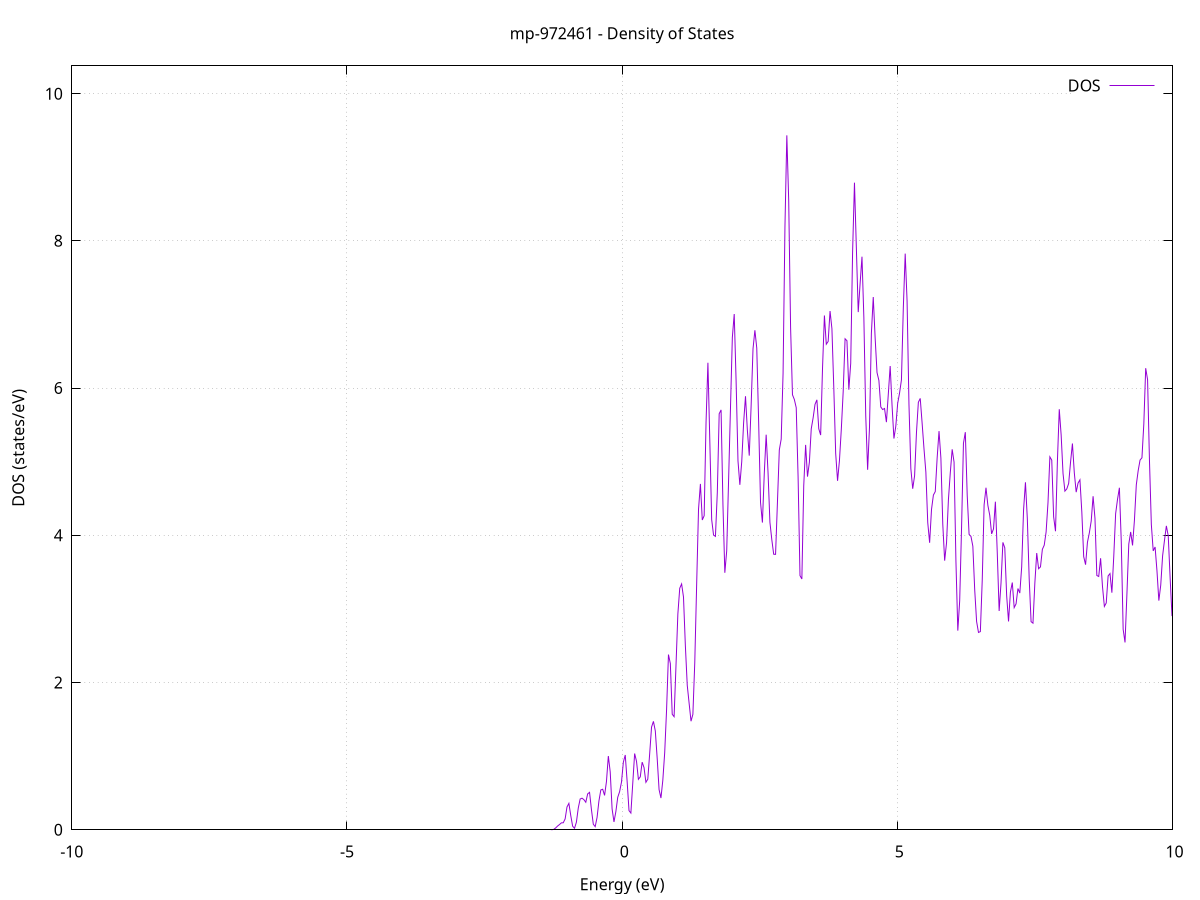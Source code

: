 set title 'mp-972461 - Density of States'
set xlabel 'Energy (eV)'
set ylabel 'DOS (states/eV)'
set grid
set xrange [-10:10]
set yrange [0:10.377]
set xzeroaxis lt -1
set terminal png size 800,600
set output 'mp-972461_dos_gnuplot.png'
plot '-' using 1:2 with lines title 'DOS'
-48.797400 0.000000
-48.763300 0.000000
-48.729100 0.000000
-48.695000 0.000000
-48.660900 0.000000
-48.626700 0.000000
-48.592600 0.000000
-48.558400 0.000000
-48.524300 0.000000
-48.490200 0.000000
-48.456000 0.000000
-48.421900 0.000000
-48.387700 0.000000
-48.353600 0.000000
-48.319500 0.000000
-48.285300 0.000000
-48.251200 0.000000
-48.217000 0.000000
-48.182900 0.000000
-48.148800 0.000000
-48.114600 0.000000
-48.080500 0.000000
-48.046400 0.000000
-48.012200 0.000000
-47.978100 0.000000
-47.943900 0.000000
-47.909800 0.000000
-47.875700 0.000000
-47.841500 0.000000
-47.807400 0.000000
-47.773200 0.000000
-47.739100 0.000000
-47.705000 0.000000
-47.670800 0.000000
-47.636700 0.000000
-47.602500 0.000000
-47.568400 0.000000
-47.534300 0.000000
-47.500100 0.000000
-47.466000 0.000000
-47.431800 0.000000
-47.397700 0.000000
-47.363600 0.000000
-47.329400 0.000000
-47.295300 0.000000
-47.261100 0.000000
-47.227000 0.000000
-47.192900 0.000000
-47.158700 0.000000
-47.124600 0.000000
-47.090400 0.000000
-47.056300 0.000000
-47.022200 0.000000
-46.988000 0.000000
-46.953900 0.000000
-46.919700 0.000000
-46.885600 0.000000
-46.851500 0.000000
-46.817300 0.000000
-46.783200 0.000000
-46.749000 0.000000
-46.714900 0.000000
-46.680800 0.000000
-46.646600 0.000000
-46.612500 0.000000
-46.578300 0.000000
-46.544200 0.000000
-46.510100 0.000000
-46.475900 0.000000
-46.441800 0.000000
-46.407600 0.000000
-46.373500 0.000000
-46.339400 0.000000
-46.305200 0.000000
-46.271100 0.000000
-46.237000 0.000000
-46.202800 0.000000
-46.168700 0.000000
-46.134500 0.000000
-46.100400 0.000000
-46.066300 0.000000
-46.032100 0.000000
-45.998000 0.000000
-45.963800 0.000000
-45.929700 0.000000
-45.895600 0.000000
-45.861400 0.000100
-45.827300 0.004500
-45.793100 0.138900
-45.759000 1.749200
-45.724900 9.168400
-45.690700 20.175600
-45.656600 18.728500
-45.622400 7.330300
-45.588300 1.203000
-45.554200 0.082100
-45.520000 0.002300
-45.485900 0.000000
-45.451700 0.000000
-45.417600 0.000000
-45.383500 0.000000
-45.349300 0.000000
-45.315200 0.000000
-45.281000 0.000000
-45.246900 0.000000
-45.212800 0.000000
-45.178600 0.000000
-45.144500 0.000000
-45.110300 0.000000
-45.076200 0.000000
-45.042100 0.000000
-45.007900 0.000000
-44.973800 0.000000
-44.939600 0.000000
-44.905500 0.000000
-44.871400 0.000000
-44.837200 0.000000
-44.803100 0.000000
-44.768900 0.000000
-44.734800 0.000000
-44.700700 0.000000
-44.666500 0.000000
-44.632400 0.000000
-44.598200 0.000000
-44.564100 0.000000
-44.530000 0.000000
-44.495800 0.000000
-44.461700 0.000000
-44.427600 0.000000
-44.393400 0.000000
-44.359300 0.000000
-44.325100 0.000000
-44.291000 0.000000
-44.256900 0.000000
-44.222700 0.000000
-44.188600 0.000000
-44.154400 0.000000
-44.120300 0.000000
-44.086200 0.000000
-44.052000 0.000000
-44.017900 0.000000
-43.983700 0.000000
-43.949600 0.000000
-43.915500 0.000000
-43.881300 0.000000
-43.847200 0.000000
-43.813000 0.000000
-43.778900 0.000000
-43.744800 0.000000
-43.710600 0.000000
-43.676500 0.000000
-43.642300 0.000000
-43.608200 0.000000
-43.574100 0.000000
-43.539900 0.000000
-43.505800 0.000000
-43.471600 0.000000
-43.437500 0.000000
-43.403400 0.000000
-43.369200 0.000000
-43.335100 0.000000
-43.300900 0.000000
-43.266800 0.000000
-43.232700 0.000000
-43.198500 0.000000
-43.164400 0.000000
-43.130200 0.000000
-43.096100 0.000000
-43.062000 0.000000
-43.027800 0.000000
-42.993700 0.000000
-42.959500 0.000000
-42.925400 0.000000
-42.891300 0.000000
-42.857100 0.000000
-42.823000 0.000000
-42.788900 0.000000
-42.754700 0.000000
-42.720600 0.000000
-42.686400 0.000000
-42.652300 0.000000
-42.618200 0.000000
-42.584000 0.000000
-42.549900 0.000000
-42.515700 0.000000
-42.481600 0.000000
-42.447500 0.000000
-42.413300 0.000000
-42.379200 0.000000
-42.345000 0.000000
-42.310900 0.000000
-42.276800 0.000000
-42.242600 0.000000
-42.208500 0.000000
-42.174300 0.000000
-42.140200 0.000000
-42.106100 0.000000
-42.071900 0.000000
-42.037800 0.000000
-42.003600 0.000000
-41.969500 0.000000
-41.935400 0.000000
-41.901200 0.000000
-41.867100 0.000000
-41.832900 0.000000
-41.798800 0.000000
-41.764700 0.000000
-41.730500 0.000000
-41.696400 0.000000
-41.662200 0.000000
-41.628100 0.000000
-41.594000 0.000000
-41.559800 0.000000
-41.525700 0.000000
-41.491500 0.000000
-41.457400 0.000000
-41.423300 0.000000
-41.389100 0.000000
-41.355000 0.000000
-41.320800 0.000000
-41.286700 0.000000
-41.252600 0.000000
-41.218400 0.000000
-41.184300 0.000000
-41.150100 0.000000
-41.116000 0.000000
-41.081900 0.000000
-41.047700 0.000000
-41.013600 0.000000
-40.979500 0.000000
-40.945300 0.000000
-40.911200 0.000000
-40.877000 0.000000
-40.842900 0.000000
-40.808800 0.000000
-40.774600 0.000000
-40.740500 0.000000
-40.706300 0.000000
-40.672200 0.000000
-40.638100 0.000000
-40.603900 0.000000
-40.569800 0.000000
-40.535600 0.000000
-40.501500 0.000000
-40.467400 0.000000
-40.433200 0.000000
-40.399100 0.000000
-40.364900 0.000000
-40.330800 0.000000
-40.296700 0.000000
-40.262500 0.000000
-40.228400 0.000000
-40.194200 0.000000
-40.160100 0.000000
-40.126000 0.000000
-40.091800 0.000000
-40.057700 0.000000
-40.023500 0.000000
-39.989400 0.000000
-39.955300 0.000000
-39.921100 0.000000
-39.887000 0.000000
-39.852800 0.000000
-39.818700 0.000000
-39.784600 0.000000
-39.750400 0.000000
-39.716300 0.000000
-39.682100 0.000000
-39.648000 0.000000
-39.613900 0.000000
-39.579700 0.000000
-39.545600 0.000000
-39.511400 0.000000
-39.477300 0.000000
-39.443200 0.000000
-39.409000 0.000000
-39.374900 0.000000
-39.340700 0.000000
-39.306600 0.000000
-39.272500 0.000000
-39.238300 0.000000
-39.204200 0.000000
-39.170100 0.000000
-39.135900 0.000000
-39.101800 0.000000
-39.067600 0.000000
-39.033500 0.000000
-38.999400 0.000000
-38.965200 0.000000
-38.931100 0.000000
-38.896900 0.000000
-38.862800 0.000000
-38.828700 0.000000
-38.794500 0.000000
-38.760400 0.000000
-38.726200 0.000000
-38.692100 0.000000
-38.658000 0.000000
-38.623800 0.000000
-38.589700 0.000000
-38.555500 0.000000
-38.521400 0.000000
-38.487300 0.000000
-38.453100 0.000000
-38.419000 0.000000
-38.384800 0.000000
-38.350700 0.000000
-38.316600 0.000000
-38.282400 0.000000
-38.248300 0.000000
-38.214100 0.000000
-38.180000 0.000000
-38.145900 0.000000
-38.111700 0.000000
-38.077600 0.000000
-38.043400 0.000000
-38.009300 0.000000
-37.975200 0.000000
-37.941000 0.000000
-37.906900 0.000000
-37.872700 0.000000
-37.838600 0.000000
-37.804500 0.000000
-37.770300 0.000000
-37.736200 0.000000
-37.702000 0.000000
-37.667900 0.000000
-37.633800 0.000000
-37.599600 0.000000
-37.565500 0.000000
-37.531300 0.000000
-37.497200 0.000000
-37.463100 0.000000
-37.428900 0.000000
-37.394800 0.000000
-37.360700 0.000000
-37.326500 0.000000
-37.292400 0.000000
-37.258200 0.000000
-37.224100 0.000000
-37.190000 0.000000
-37.155800 0.000000
-37.121700 0.000000
-37.087500 0.000000
-37.053400 0.000000
-37.019300 0.000000
-36.985100 0.000000
-36.951000 0.000000
-36.916800 0.000400
-36.882700 0.012800
-36.848600 0.205400
-36.814400 1.621200
-36.780300 6.861400
-36.746100 17.570600
-36.712000 31.833500
-36.677900 44.567400
-36.643700 42.742800
-36.609600 23.196500
-36.575400 6.293500
-36.541300 0.797000
-36.507200 0.045100
-36.473000 0.001100
-36.438900 0.000000
-36.404700 0.000000
-36.370600 0.000000
-36.336500 0.000000
-36.302300 0.000000
-36.268200 0.000000
-36.234000 0.000000
-36.199900 0.000000
-36.165800 0.000000
-36.131600 0.000000
-36.097500 0.000000
-36.063300 0.000000
-36.029200 0.000000
-35.995100 0.000000
-35.960900 0.000000
-35.926800 0.000000
-35.892600 0.000000
-35.858500 0.000000
-35.824400 0.000000
-35.790200 0.000000
-35.756100 0.000000
-35.721900 0.000000
-35.687800 0.000000
-35.653700 0.000000
-35.619500 0.000000
-35.585400 0.000000
-35.551300 0.000000
-35.517100 0.000000
-35.483000 0.000000
-35.448800 0.000000
-35.414700 0.000000
-35.380600 0.000000
-35.346400 0.000000
-35.312300 0.000000
-35.278100 0.000000
-35.244000 0.000000
-35.209900 0.000000
-35.175700 0.000000
-35.141600 0.000000
-35.107400 0.000000
-35.073300 0.000000
-35.039200 0.000000
-35.005000 0.000000
-34.970900 0.000000
-34.936700 0.000000
-34.902600 0.000000
-34.868500 0.000000
-34.834300 0.000000
-34.800200 0.000000
-34.766000 0.000000
-34.731900 0.000000
-34.697800 0.000000
-34.663600 0.000000
-34.629500 0.000000
-34.595300 0.000000
-34.561200 0.000000
-34.527100 0.000000
-34.492900 0.000000
-34.458800 0.000000
-34.424600 0.000000
-34.390500 0.000000
-34.356400 0.000000
-34.322200 0.000000
-34.288100 0.000000
-34.253900 0.000000
-34.219800 0.000000
-34.185700 0.000000
-34.151500 0.000000
-34.117400 0.000000
-34.083200 0.000000
-34.049100 0.000000
-34.015000 0.000000
-33.980800 0.000000
-33.946700 0.000000
-33.912600 0.000000
-33.878400 0.000000
-33.844300 0.000000
-33.810100 0.000000
-33.776000 0.000000
-33.741900 0.000000
-33.707700 0.000000
-33.673600 0.000000
-33.639400 0.000000
-33.605300 0.000000
-33.571200 0.000000
-33.537000 0.000000
-33.502900 0.000000
-33.468700 0.000000
-33.434600 0.000000
-33.400500 0.000000
-33.366300 0.000000
-33.332200 0.000000
-33.298000 0.000000
-33.263900 0.000000
-33.229800 0.000000
-33.195600 0.000000
-33.161500 0.000000
-33.127300 0.000000
-33.093200 0.000000
-33.059100 0.000000
-33.024900 0.000000
-32.990800 0.000000
-32.956600 0.000000
-32.922500 0.000000
-32.888400 0.000000
-32.854200 0.000000
-32.820100 0.000000
-32.785900 0.000000
-32.751800 0.000000
-32.717700 0.000000
-32.683500 0.000000
-32.649400 0.000000
-32.615200 0.000000
-32.581100 0.000000
-32.547000 0.000000
-32.512800 0.000000
-32.478700 0.000000
-32.444500 0.000000
-32.410400 0.000000
-32.376300 0.000000
-32.342100 0.000000
-32.308000 0.000000
-32.273800 0.000000
-32.239700 0.000000
-32.205600 0.000000
-32.171400 0.000000
-32.137300 0.000000
-32.103200 0.000000
-32.069000 0.000000
-32.034900 0.000000
-32.000700 0.000000
-31.966600 0.000000
-31.932500 0.000000
-31.898300 0.000000
-31.864200 0.000000
-31.830000 0.000000
-31.795900 0.000000
-31.761800 0.000000
-31.727600 0.000000
-31.693500 0.000000
-31.659300 0.000000
-31.625200 0.000000
-31.591100 0.000000
-31.556900 0.000000
-31.522800 0.000000
-31.488600 0.000000
-31.454500 0.000000
-31.420400 0.000000
-31.386200 0.000000
-31.352100 0.000000
-31.317900 0.000000
-31.283800 0.000000
-31.249700 0.000000
-31.215500 0.000000
-31.181400 0.000000
-31.147200 0.000000
-31.113100 0.000000
-31.079000 0.000000
-31.044800 0.000000
-31.010700 0.000000
-30.976500 0.000000
-30.942400 0.000000
-30.908300 0.000000
-30.874100 0.000000
-30.840000 0.000000
-30.805800 0.000000
-30.771700 0.000000
-30.737600 0.000000
-30.703400 0.000000
-30.669300 0.000000
-30.635100 0.000000
-30.601000 0.000000
-30.566900 0.000000
-30.532700 0.000000
-30.498600 0.000000
-30.464400 0.000000
-30.430300 0.000000
-30.396200 0.000000
-30.362000 0.000000
-30.327900 0.000000
-30.293800 0.000000
-30.259600 0.000000
-30.225500 0.000000
-30.191300 0.000000
-30.157200 0.000000
-30.123100 0.000000
-30.088900 0.000000
-30.054800 0.000000
-30.020600 0.000000
-29.986500 0.000000
-29.952400 0.000000
-29.918200 0.000000
-29.884100 0.000000
-29.849900 0.000000
-29.815800 0.000000
-29.781700 0.000000
-29.747500 0.000000
-29.713400 0.000000
-29.679200 0.000000
-29.645100 0.000000
-29.611000 0.000000
-29.576800 0.000000
-29.542700 0.000000
-29.508500 0.000000
-29.474400 0.000000
-29.440300 0.000000
-29.406100 0.000000
-29.372000 0.000000
-29.337800 0.000000
-29.303700 0.000000
-29.269600 0.000000
-29.235400 0.000000
-29.201300 0.000000
-29.167100 0.000000
-29.133000 0.000000
-29.098900 0.000000
-29.064700 0.000000
-29.030600 0.000000
-28.996400 0.000000
-28.962300 0.000000
-28.928200 0.000000
-28.894000 0.000000
-28.859900 0.000000
-28.825700 0.000000
-28.791600 0.000000
-28.757500 0.000000
-28.723300 0.000000
-28.689200 0.000000
-28.655000 0.000000
-28.620900 0.000000
-28.586800 0.000000
-28.552600 0.000000
-28.518500 0.000000
-28.484400 0.000000
-28.450200 0.000000
-28.416100 0.000000
-28.381900 0.000000
-28.347800 0.000000
-28.313700 0.000000
-28.279500 0.000000
-28.245400 0.000000
-28.211200 0.000000
-28.177100 0.000000
-28.143000 0.000000
-28.108800 0.000000
-28.074700 0.000000
-28.040500 0.000000
-28.006400 0.000000
-27.972300 0.000000
-27.938100 0.000000
-27.904000 0.000000
-27.869800 0.000000
-27.835700 0.000000
-27.801600 0.000000
-27.767400 0.000000
-27.733300 0.000000
-27.699100 0.000000
-27.665000 0.000000
-27.630900 0.000000
-27.596700 0.000000
-27.562600 0.000000
-27.528400 0.000000
-27.494300 0.000000
-27.460200 0.000000
-27.426000 0.000000
-27.391900 0.000000
-27.357700 0.000000
-27.323600 0.000000
-27.289500 0.000000
-27.255300 0.000000
-27.221200 0.000000
-27.187000 0.000000
-27.152900 0.000000
-27.118800 0.000000
-27.084600 0.000000
-27.050500 0.000000
-27.016300 0.000000
-26.982200 0.000000
-26.948100 0.000000
-26.913900 0.000000
-26.879800 0.000000
-26.845700 0.000000
-26.811500 0.000000
-26.777400 0.000000
-26.743200 0.000000
-26.709100 0.000000
-26.675000 0.000000
-26.640800 0.000000
-26.606700 0.000000
-26.572500 0.000000
-26.538400 0.000000
-26.504300 0.000000
-26.470100 0.000000
-26.436000 0.000000
-26.401800 0.000000
-26.367700 0.000000
-26.333600 0.000000
-26.299400 0.000000
-26.265300 0.000000
-26.231100 0.000000
-26.197000 0.000000
-26.162900 0.000000
-26.128700 0.000000
-26.094600 0.000000
-26.060400 0.000000
-26.026300 0.000000
-25.992200 0.000000
-25.958000 0.000000
-25.923900 0.000000
-25.889700 0.000000
-25.855600 0.000000
-25.821500 0.000000
-25.787300 0.000000
-25.753200 0.000000
-25.719000 0.000000
-25.684900 0.000000
-25.650800 0.000000
-25.616600 0.000000
-25.582500 0.000000
-25.548300 0.000000
-25.514200 0.000000
-25.480100 0.000000
-25.445900 0.000000
-25.411800 0.000000
-25.377600 0.000000
-25.343500 0.000000
-25.309400 0.000000
-25.275200 0.000000
-25.241100 0.000000
-25.206900 0.000000
-25.172800 0.000000
-25.138700 0.000000
-25.104500 0.000000
-25.070400 0.000000
-25.036300 0.000000
-25.002100 0.000000
-24.968000 0.000000
-24.933800 0.000000
-24.899700 0.000000
-24.865600 0.000000
-24.831400 0.000000
-24.797300 0.000000
-24.763100 0.000000
-24.729000 0.000000
-24.694900 0.000000
-24.660700 0.000000
-24.626600 0.000000
-24.592400 0.000000
-24.558300 0.000000
-24.524200 0.000000
-24.490000 0.000000
-24.455900 0.000000
-24.421700 0.000000
-24.387600 0.000000
-24.353500 0.000000
-24.319300 0.000000
-24.285200 0.000000
-24.251000 0.000000
-24.216900 0.000000
-24.182800 0.000000
-24.148600 0.000000
-24.114500 0.000000
-24.080300 0.000000
-24.046200 0.000000
-24.012100 0.000000
-23.977900 0.000100
-23.943800 0.009800
-23.909600 0.307100
-23.875500 4.031700
-23.841400 22.616400
-23.807200 55.104900
-23.773100 59.094700
-23.738900 28.096000
-23.704800 5.918300
-23.670700 0.547600
-23.636500 0.021900
-23.602400 0.000400
-23.568200 0.000000
-23.534100 0.000000
-23.500000 0.000000
-23.465800 0.000000
-23.431700 0.000000
-23.397500 0.000000
-23.363400 0.000000
-23.329300 0.000000
-23.295100 0.000000
-23.261000 0.000000
-23.226900 0.000000
-23.192700 0.000000
-23.158600 0.000000
-23.124400 0.000000
-23.090300 0.000000
-23.056200 0.000000
-23.022000 0.000000
-22.987900 0.000000
-22.953700 0.000000
-22.919600 0.000000
-22.885500 0.000000
-22.851300 0.000000
-22.817200 0.000000
-22.783000 0.000000
-22.748900 0.000000
-22.714800 0.000000
-22.680600 0.000000
-22.646500 0.000000
-22.612300 0.000000
-22.578200 0.000000
-22.544100 0.000000
-22.509900 0.000000
-22.475800 0.000000
-22.441600 0.000000
-22.407500 0.000000
-22.373400 0.000000
-22.339200 0.000000
-22.305100 0.000000
-22.270900 0.000000
-22.236800 0.000000
-22.202700 0.000000
-22.168500 0.000000
-22.134400 0.000000
-22.100200 0.000000
-22.066100 0.000000
-22.032000 0.000000
-21.997800 0.000000
-21.963700 0.000000
-21.929500 0.000000
-21.895400 0.000000
-21.861300 0.000000
-21.827100 0.000000
-21.793000 0.000000
-21.758800 0.000000
-21.724700 0.000000
-21.690600 0.000000
-21.656400 0.000000
-21.622300 0.000000
-21.588100 0.000000
-21.554000 0.000000
-21.519900 0.000000
-21.485700 0.000000
-21.451600 0.000000
-21.417500 0.000000
-21.383300 0.000000
-21.349200 0.000000
-21.315000 0.000000
-21.280900 0.000000
-21.246800 0.000000
-21.212600 0.000000
-21.178500 0.000000
-21.144300 0.000000
-21.110200 0.000000
-21.076100 0.000000
-21.041900 0.000000
-21.007800 0.000000
-20.973600 0.000000
-20.939500 0.000000
-20.905400 0.000000
-20.871200 0.000000
-20.837100 0.000000
-20.802900 0.000000
-20.768800 0.000000
-20.734700 0.000000
-20.700500 0.000000
-20.666400 0.000000
-20.632200 0.000000
-20.598100 0.000000
-20.564000 0.000000
-20.529800 0.000000
-20.495700 0.000000
-20.461500 0.000000
-20.427400 0.000000
-20.393300 0.000000
-20.359100 0.000000
-20.325000 0.000000
-20.290800 0.000000
-20.256700 0.000000
-20.222600 0.000000
-20.188400 0.000000
-20.154300 0.000000
-20.120100 0.000000
-20.086000 0.000000
-20.051900 0.000000
-20.017700 0.000000
-19.983600 0.000000
-19.949400 0.000000
-19.915300 0.000000
-19.881200 0.000000
-19.847000 0.000000
-19.812900 0.000000
-19.778700 0.000000
-19.744600 0.000000
-19.710500 0.000000
-19.676300 0.000000
-19.642200 0.000000
-19.608100 0.000000
-19.573900 0.000000
-19.539800 0.000000
-19.505600 0.000000
-19.471500 0.000000
-19.437400 0.000000
-19.403200 0.000000
-19.369100 0.000000
-19.334900 0.000000
-19.300800 0.000000
-19.266700 0.000000
-19.232500 0.000000
-19.198400 0.000000
-19.164200 0.000000
-19.130100 0.000000
-19.096000 0.000000
-19.061800 0.000000
-19.027700 0.000000
-18.993500 0.000000
-18.959400 0.000000
-18.925300 0.000000
-18.891100 0.000000
-18.857000 0.000000
-18.822800 0.000000
-18.788700 0.000000
-18.754600 0.000000
-18.720400 0.000000
-18.686300 0.000000
-18.652100 0.000000
-18.618000 0.000000
-18.583900 0.000000
-18.549700 0.000000
-18.515600 0.000000
-18.481400 0.000000
-18.447300 0.000000
-18.413200 0.000000
-18.379000 0.000000
-18.344900 0.000000
-18.310700 0.000000
-18.276600 0.000000
-18.242500 0.000000
-18.208300 0.000000
-18.174200 0.000000
-18.140000 0.000000
-18.105900 0.000000
-18.071800 0.000000
-18.037600 0.000000
-18.003500 0.000000
-17.969400 0.000000
-17.935200 0.000000
-17.901100 0.000000
-17.866900 0.000000
-17.832800 0.000000
-17.798700 0.000000
-17.764500 0.000000
-17.730400 0.000000
-17.696200 0.000000
-17.662100 0.000000
-17.628000 0.000000
-17.593800 0.000000
-17.559700 0.000000
-17.525500 0.000000
-17.491400 0.000000
-17.457300 0.000000
-17.423100 0.000000
-17.389000 0.000000
-17.354800 0.000000
-17.320700 0.000000
-17.286600 0.000000
-17.252400 0.000000
-17.218300 0.000000
-17.184100 0.000000
-17.150000 0.000000
-17.115900 0.000000
-17.081700 0.000000
-17.047600 0.001200
-17.013400 0.025200
-16.979300 0.238800
-16.945200 1.090400
-16.911000 2.671200
-16.876900 4.212500
-16.842700 5.377600
-16.808600 6.831600
-16.774500 8.989100
-16.740300 11.504900
-16.706200 13.464300
-16.672000 14.447800
-16.637900 15.533400
-16.603800 17.139700
-16.569600 19.360600
-16.535500 20.892300
-16.501300 18.877200
-16.467200 13.704500
-16.433100 10.410200
-16.398900 11.640700
-16.364800 14.392100
-16.330600 15.667500
-16.296500 16.027400
-16.262400 17.622900
-16.228200 19.166000
-16.194100 18.747500
-16.160000 17.612700
-16.125800 18.100300
-16.091700 21.072800
-16.057500 24.363600
-16.023400 26.637500
-15.989300 30.235700
-15.955100 33.784200
-15.921000 30.351700
-15.886800 18.515900
-15.852700 6.886000
-15.818600 1.469400
-15.784400 0.170200
-15.750300 0.009900
-15.716100 0.000300
-15.682000 0.000000
-15.647900 0.000000
-15.613700 0.000000
-15.579600 0.000000
-15.545400 0.000000
-15.511300 0.000000
-15.477200 0.000000
-15.443000 0.000000
-15.408900 0.000000
-15.374700 0.000000
-15.340600 0.000000
-15.306500 0.000000
-15.272300 0.000000
-15.238200 0.000000
-15.204000 0.000000
-15.169900 0.000000
-15.135800 0.000000
-15.101600 0.000000
-15.067500 0.000000
-15.033300 0.000000
-14.999200 0.000000
-14.965100 0.000000
-14.930900 0.000000
-14.896800 0.000000
-14.862600 0.000000
-14.828500 0.000000
-14.794400 0.000000
-14.760200 0.000000
-14.726100 0.000000
-14.691900 0.000000
-14.657800 0.000000
-14.623700 0.000000
-14.589500 0.000000
-14.555400 0.000000
-14.521200 0.000000
-14.487100 0.000000
-14.453000 0.000000
-14.418800 0.000000
-14.384700 0.000000
-14.350600 0.000000
-14.316400 0.000000
-14.282300 0.000000
-14.248100 0.000000
-14.214000 0.000000
-14.179900 0.000000
-14.145700 0.000000
-14.111600 0.000000
-14.077400 0.000000
-14.043300 0.000000
-14.009200 0.000000
-13.975000 0.000000
-13.940900 0.000000
-13.906700 0.000000
-13.872600 0.000000
-13.838500 0.000000
-13.804300 0.000000
-13.770200 0.000000
-13.736000 0.000000
-13.701900 0.000000
-13.667800 0.000000
-13.633600 0.000000
-13.599500 0.000000
-13.565300 0.000000
-13.531200 0.000000
-13.497100 0.000000
-13.462900 0.000000
-13.428800 0.000000
-13.394600 0.000000
-13.360500 0.000000
-13.326400 0.000000
-13.292200 0.000000
-13.258100 0.000000
-13.223900 0.000000
-13.189800 0.000000
-13.155700 0.000000
-13.121500 0.000000
-13.087400 0.000000
-13.053200 0.000000
-13.019100 0.000000
-12.985000 0.000000
-12.950800 0.000000
-12.916700 0.000000
-12.882500 0.000000
-12.848400 0.000000
-12.814300 0.000000
-12.780100 0.000000
-12.746000 0.000000
-12.711800 0.000000
-12.677700 0.000000
-12.643600 0.000000
-12.609400 0.000000
-12.575300 0.000000
-12.541200 0.000000
-12.507000 0.000000
-12.472900 0.000000
-12.438700 0.000000
-12.404600 0.000000
-12.370500 0.000000
-12.336300 0.000000
-12.302200 0.000000
-12.268000 0.000000
-12.233900 0.000000
-12.199800 0.000000
-12.165600 0.000000
-12.131500 0.000000
-12.097300 0.000000
-12.063200 0.000000
-12.029100 0.000000
-11.994900 0.000000
-11.960800 0.000000
-11.926600 0.000000
-11.892500 0.000000
-11.858400 0.000000
-11.824200 0.000000
-11.790100 0.000000
-11.755900 0.000000
-11.721800 0.000000
-11.687700 0.000000
-11.653500 0.000000
-11.619400 0.000000
-11.585200 0.000000
-11.551100 0.000000
-11.517000 0.000000
-11.482800 0.000000
-11.448700 0.000000
-11.414500 0.000000
-11.380400 0.000000
-11.346300 0.000000
-11.312100 0.000000
-11.278000 0.000000
-11.243800 0.000000
-11.209700 0.000000
-11.175600 0.000000
-11.141400 0.000000
-11.107300 0.000000
-11.073100 0.000000
-11.039000 0.000000
-11.004900 0.000000
-10.970700 0.000000
-10.936600 0.000000
-10.902500 0.000000
-10.868300 0.000000
-10.834200 0.000000
-10.800000 0.000000
-10.765900 0.000000
-10.731800 0.000000
-10.697600 0.000000
-10.663500 0.000000
-10.629300 0.000000
-10.595200 0.000000
-10.561100 0.000000
-10.526900 0.000000
-10.492800 0.000000
-10.458600 0.000000
-10.424500 0.000000
-10.390400 0.000000
-10.356200 0.000000
-10.322100 0.000000
-10.287900 0.000000
-10.253800 0.000000
-10.219700 0.000000
-10.185500 0.000000
-10.151400 0.000000
-10.117200 0.000000
-10.083100 0.000000
-10.049000 0.000000
-10.014800 0.000000
-9.980700 0.000000
-9.946500 0.000000
-9.912400 0.000000
-9.878300 0.000000
-9.844100 0.000000
-9.810000 0.000000
-9.775800 0.000000
-9.741700 0.000000
-9.707600 0.000000
-9.673400 0.000000
-9.639300 0.000000
-9.605100 0.000000
-9.571000 0.000000
-9.536900 0.000000
-9.502700 0.000000
-9.468600 0.000000
-9.434400 0.000000
-9.400300 0.000000
-9.366200 0.000000
-9.332000 0.000000
-9.297900 0.000000
-9.263700 0.000000
-9.229600 0.000000
-9.195500 0.000000
-9.161300 0.000000
-9.127200 0.000000
-9.093100 0.000000
-9.058900 0.000000
-9.024800 0.000000
-8.990600 0.000000
-8.956500 0.000000
-8.922400 0.000000
-8.888200 0.000000
-8.854100 0.000000
-8.819900 0.000000
-8.785800 0.000000
-8.751700 0.000000
-8.717500 0.000000
-8.683400 0.000000
-8.649200 0.000000
-8.615100 0.000000
-8.581000 0.000000
-8.546800 0.000000
-8.512700 0.000000
-8.478500 0.000000
-8.444400 0.000000
-8.410300 0.000000
-8.376100 0.000000
-8.342000 0.000000
-8.307800 0.000000
-8.273700 0.000000
-8.239600 0.000000
-8.205400 0.000000
-8.171300 0.000000
-8.137100 0.000000
-8.103000 0.000000
-8.068900 0.000000
-8.034700 0.000000
-8.000600 0.000000
-7.966400 0.000000
-7.932300 0.000000
-7.898200 0.000000
-7.864000 0.000000
-7.829900 0.000000
-7.795700 0.000000
-7.761600 0.000000
-7.727500 0.000000
-7.693300 0.000000
-7.659200 0.000000
-7.625000 0.000000
-7.590900 0.000000
-7.556800 0.000000
-7.522600 0.000000
-7.488500 0.000000
-7.454300 0.000000
-7.420200 0.000000
-7.386100 0.000000
-7.351900 0.000000
-7.317800 0.000000
-7.283700 0.000000
-7.249500 0.000000
-7.215400 0.000000
-7.181200 0.000000
-7.147100 0.000000
-7.113000 0.000000
-7.078800 0.000000
-7.044700 0.000000
-7.010500 0.000000
-6.976400 0.000000
-6.942300 0.000000
-6.908100 0.000000
-6.874000 0.000000
-6.839800 0.000000
-6.805700 0.000000
-6.771600 0.000000
-6.737400 0.000000
-6.703300 0.000000
-6.669100 0.000000
-6.635000 0.000000
-6.600900 0.000000
-6.566700 0.000000
-6.532600 0.000000
-6.498400 0.000000
-6.464300 0.000000
-6.430200 0.000000
-6.396000 0.000000
-6.361900 0.000000
-6.327700 0.000000
-6.293600 0.000000
-6.259500 0.000000
-6.225300 0.000000
-6.191200 0.000000
-6.157000 0.000000
-6.122900 0.000000
-6.088800 0.000000
-6.054600 0.000000
-6.020500 0.000000
-5.986300 0.000000
-5.952200 0.000000
-5.918100 0.000000
-5.883900 0.000000
-5.849800 0.000000
-5.815600 0.000000
-5.781500 0.000000
-5.747400 0.000000
-5.713200 0.000000
-5.679100 0.000000
-5.644900 0.000000
-5.610800 0.000000
-5.576700 0.000000
-5.542500 0.000000
-5.508400 0.000000
-5.474300 0.000000
-5.440100 0.000000
-5.406000 0.000000
-5.371800 0.000000
-5.337700 0.000000
-5.303600 0.000000
-5.269400 0.000000
-5.235300 0.000000
-5.201100 0.000000
-5.167000 0.000000
-5.132900 0.000000
-5.098700 0.000000
-5.064600 0.000000
-5.030400 0.000000
-4.996300 0.000000
-4.962200 0.000000
-4.928000 0.000000
-4.893900 0.000000
-4.859700 0.000000
-4.825600 0.000000
-4.791500 0.000000
-4.757300 0.000000
-4.723200 0.000000
-4.689000 0.000000
-4.654900 0.000000
-4.620800 0.000000
-4.586600 0.000000
-4.552500 0.000000
-4.518300 0.000000
-4.484200 0.000000
-4.450100 0.000000
-4.415900 0.000000
-4.381800 0.000000
-4.347600 0.000000
-4.313500 0.000000
-4.279400 0.000000
-4.245200 0.000000
-4.211100 0.000000
-4.176900 0.000000
-4.142800 0.000000
-4.108700 0.000000
-4.074500 0.000000
-4.040400 0.000000
-4.006200 0.000000
-3.972100 0.000000
-3.938000 0.000000
-3.903800 0.000000
-3.869700 0.000000
-3.835500 0.000000
-3.801400 0.000000
-3.767300 0.000000
-3.733100 0.000000
-3.699000 0.000000
-3.664900 0.000000
-3.630700 0.000000
-3.596600 0.000000
-3.562400 0.000000
-3.528300 0.000000
-3.494200 0.000000
-3.460000 0.000000
-3.425900 0.000000
-3.391700 0.000000
-3.357600 0.000000
-3.323500 0.000000
-3.289300 0.000000
-3.255200 0.000000
-3.221000 0.000000
-3.186900 0.000000
-3.152800 0.000000
-3.118600 0.000000
-3.084500 0.000000
-3.050300 0.000000
-3.016200 0.000000
-2.982100 0.000000
-2.947900 0.000000
-2.913800 0.000000
-2.879600 0.000000
-2.845500 0.000000
-2.811400 0.000000
-2.777200 0.000000
-2.743100 0.000000
-2.708900 0.000000
-2.674800 0.000000
-2.640700 0.000000
-2.606500 0.000000
-2.572400 0.000000
-2.538200 0.000000
-2.504100 0.000000
-2.470000 0.000000
-2.435800 0.000000
-2.401700 0.000000
-2.367500 0.000000
-2.333400 0.000000
-2.299300 0.000000
-2.265100 0.000000
-2.231000 0.000000
-2.196800 0.000000
-2.162700 0.000000
-2.128600 0.000000
-2.094400 0.000000
-2.060300 0.000000
-2.026200 0.000000
-1.992000 0.000000
-1.957900 0.000000
-1.923700 0.000000
-1.889600 0.000000
-1.855500 0.000000
-1.821300 0.000000
-1.787200 0.000000
-1.753000 0.000000
-1.718900 0.000000
-1.684800 0.000000
-1.650600 0.000000
-1.616500 0.000000
-1.582300 0.000000
-1.548200 0.000000
-1.514100 0.000000
-1.479900 0.000000
-1.445800 0.000000
-1.411600 0.000000
-1.377500 0.000000
-1.343400 0.000000
-1.309200 0.000000
-1.275100 0.000600
-1.240900 0.006100
-1.206800 0.025600
-1.172700 0.051000
-1.138500 0.070900
-1.104400 0.093700
-1.070200 0.095400
-1.036100 0.147400
-1.002000 0.310000
-0.967800 0.358900
-0.933700 0.193800
-0.899500 0.048300
-0.865400 0.020500
-0.831300 0.102900
-0.797100 0.295500
-0.763000 0.418000
-0.728800 0.429100
-0.694700 0.409000
-0.660600 0.374000
-0.626400 0.488100
-0.592300 0.508200
-0.558100 0.275200
-0.524000 0.075300
-0.489900 0.042600
-0.455700 0.167800
-0.421600 0.392600
-0.387400 0.541300
-0.353300 0.550300
-0.319200 0.466900
-0.285000 0.654900
-0.250900 1.001800
-0.216800 0.786500
-0.182600 0.284300
-0.148500 0.106300
-0.114300 0.246200
-0.080200 0.441200
-0.046100 0.517600
-0.011900 0.648200
0.022200 0.918600
0.056400 1.015800
0.090500 0.658400
0.124600 0.260500
0.158800 0.227200
0.192900 0.632500
0.227100 1.035700
0.261200 0.929500
0.295300 0.685500
0.329500 0.718700
0.363600 0.918900
0.397800 0.844500
0.431900 0.644800
0.466000 0.687600
0.500200 1.032600
0.534300 1.395600
0.568500 1.472700
0.602600 1.342900
0.636700 0.970700
0.670900 0.546000
0.705000 0.431000
0.739200 0.673700
0.773300 1.048400
0.807400 1.632100
0.841600 2.380000
0.875700 2.258400
0.909900 1.569800
0.944000 1.536100
0.978100 2.222700
1.012300 2.931000
1.046400 3.280800
1.080600 3.339500
1.114700 3.161900
1.148800 2.500400
1.183000 1.962300
1.217100 1.717700
1.251300 1.474800
1.285400 1.568500
1.319500 2.268500
1.353700 3.327900
1.387800 4.354000
1.422000 4.698800
1.456100 4.208000
1.490200 4.266200
1.524400 5.533100
1.558500 6.343900
1.592600 5.294300
1.626800 4.213400
1.660900 4.003600
1.695100 3.985300
1.729200 4.581500
1.763300 5.651500
1.797500 5.703700
1.831600 4.417400
1.865800 3.491400
1.899900 3.789000
1.934000 4.744700
1.968200 5.723600
2.002300 6.687700
2.036500 7.006100
2.070600 6.094600
2.104700 5.012500
2.138900 4.685600
2.173000 5.000100
2.207200 5.528000
2.241300 5.889600
2.275400 5.425600
2.309600 5.082600
2.343700 5.760400
2.377900 6.532600
2.412000 6.785900
2.446100 6.543100
2.480300 5.539500
2.514400 4.446300
2.548600 4.173000
2.582700 4.841700
2.616800 5.367300
2.651000 4.852200
2.685100 4.176400
2.719300 3.941500
2.753400 3.743300
2.787500 3.741200
2.821700 4.445900
2.855800 5.159300
2.890000 5.307300
2.924100 6.200900
2.958200 8.190100
2.992400 9.433700
3.026500 8.547600
3.060700 6.822000
3.094800 5.909400
3.128900 5.845100
3.163100 5.733400
3.197200 4.785600
3.231400 3.453100
3.265500 3.406800
3.299600 4.673500
3.333800 5.228200
3.367900 4.797200
3.402000 4.991900
3.436200 5.447400
3.470300 5.596200
3.504500 5.779100
3.538600 5.840500
3.572700 5.447900
3.606900 5.361700
3.641000 6.272300
3.675200 6.986100
3.709300 6.595900
3.743400 6.633800
3.777600 7.046900
3.811700 6.806100
3.845900 5.998900
3.880000 5.112200
3.914100 4.740400
3.948300 5.015000
3.982400 5.442600
4.016600 5.954700
4.050700 6.669900
4.084800 6.643300
4.119000 5.977700
4.153100 6.335400
4.187300 7.845800
4.221400 8.790700
4.255500 7.910500
4.289700 7.031900
4.323800 7.419200
4.358000 7.785000
4.392100 6.953900
4.426200 5.625200
4.460400 4.889900
4.494500 5.467900
4.528700 6.743600
4.562800 7.236700
4.596900 6.681000
4.631100 6.211200
4.665200 6.103300
4.699400 5.743800
4.733500 5.708700
4.767600 5.722800
4.801800 5.537300
4.835900 5.913400
4.870100 6.299600
4.904200 5.765000
4.938300 5.314400
4.972500 5.483200
5.006600 5.793700
5.040800 5.933500
5.074900 6.111900
5.109000 7.090600
5.143200 7.827100
5.177300 7.184500
5.211400 5.781400
5.245600 4.907200
5.279700 4.633000
5.313900 4.809400
5.348000 5.397500
5.382100 5.807000
5.416300 5.859800
5.450400 5.526100
5.484600 5.176200
5.518700 4.858300
5.552800 4.173600
5.587000 3.899100
5.621100 4.351200
5.655300 4.546500
5.689400 4.594200
5.723500 5.049600
5.757700 5.415400
5.791800 5.047900
5.826000 4.149500
5.860100 3.655700
5.894200 3.898000
5.928400 4.484100
5.962500 4.849600
5.996700 5.168200
6.030800 4.994600
6.064900 3.649700
6.099100 2.705300
6.133200 3.109700
6.167400 4.108900
6.201500 5.249200
6.235600 5.401100
6.269800 4.546300
6.303900 4.013100
6.338100 3.985500
6.372200 3.852100
6.406300 3.257500
6.440500 2.830000
6.474600 2.680900
6.508800 2.692000
6.542900 3.389200
6.577000 4.413500
6.611200 4.646400
6.645300 4.407200
6.679500 4.271200
6.713600 4.019400
6.747700 4.087300
6.781900 4.456900
6.816000 3.762000
6.850100 2.972100
6.884300 3.352600
6.918400 3.904200
6.952600 3.829900
6.986700 3.180600
7.020800 2.830000
7.055000 3.228500
7.089100 3.358600
7.123300 3.017800
7.157400 3.068700
7.191500 3.277100
7.225700 3.215300
7.259800 3.571700
7.294000 4.347600
7.328100 4.719900
7.362200 4.225600
7.396400 3.405300
7.430500 2.827100
7.464700 2.806600
7.498800 3.349800
7.532900 3.758800
7.567100 3.546200
7.601200 3.571300
7.635400 3.809400
7.669500 3.866300
7.703600 4.046500
7.737800 4.444400
7.771900 5.066000
7.806100 5.020900
7.840200 4.252000
7.874300 4.055300
7.908500 5.002000
7.942600 5.712800
7.976800 5.362600
8.010900 4.840600
8.045000 4.600400
8.079200 4.630500
8.113300 4.704600
8.147500 4.993500
8.181600 5.246900
8.215700 4.850300
8.249900 4.586300
8.284000 4.709700
8.318200 4.754100
8.352300 4.317000
8.386400 3.710500
8.420600 3.601200
8.454700 3.906300
8.488900 4.032800
8.523000 4.194500
8.557100 4.530700
8.591300 4.231800
8.625400 3.454200
8.659500 3.440900
8.693700 3.688900
8.727800 3.305100
8.762000 3.033800
8.796100 3.081000
8.830200 3.448700
8.864400 3.480400
8.898500 3.220300
8.932700 3.712300
8.966800 4.294700
9.000900 4.488700
9.035100 4.646000
9.069200 3.914500
9.103400 2.723100
9.137500 2.544800
9.171600 3.199300
9.205800 3.881300
9.239900 4.046200
9.274100 3.863100
9.308200 4.203600
9.342300 4.685900
9.376500 4.878700
9.410600 5.022300
9.444800 5.052900
9.478900 5.512400
9.513000 6.270200
9.547200 6.115400
9.581300 5.024000
9.615500 4.147200
9.649600 3.788600
9.683700 3.841600
9.717900 3.516900
9.752000 3.112600
9.786200 3.322800
9.820300 3.721900
9.854400 3.932000
9.888600 4.128200
9.922700 3.993400
9.956900 3.422600
9.991000 2.903700
10.025100 2.952400
10.059300 3.246500
10.093400 3.466400
10.127600 3.744500
10.161700 4.079900
10.195800 4.408400
10.230000 4.602700
10.264100 4.543500
10.298300 4.089600
10.332400 3.314700
10.366500 3.336800
10.400700 4.060700
10.434800 4.426400
10.468900 4.645700
10.503100 4.459200
10.537200 3.460900
10.571400 2.815700
10.605500 2.759600
10.639600 2.420800
10.673800 1.570600
10.707900 0.995900
10.742100 1.484600
10.776200 2.841700
10.810300 3.779300
10.844500 3.429200
10.878600 2.582500
10.912800 1.795600
10.946900 1.256900
10.981000 1.230800
11.015200 1.388300
11.049300 1.442100
11.083500 1.488600
11.117600 1.730300
11.151700 2.001700
11.185900 1.665900
11.220000 1.067200
11.254200 1.150100
11.288300 1.629800
11.322400 1.583100
11.356600 1.347000
11.390700 1.652500
11.424900 2.001100
11.459000 1.809300
11.493100 1.414500
11.527300 1.470600
11.561400 2.188500
11.595600 3.013300
11.629700 3.248700
11.663800 3.226800
11.698000 2.939600
11.732100 2.191900
11.766300 2.007800
11.800400 2.416600
11.834500 2.561800
11.868700 2.483800
11.902800 2.504600
11.937000 2.299700
11.971100 2.124500
12.005200 2.371400
12.039400 3.109300
12.073500 3.949800
12.107700 4.054200
12.141800 3.443900
12.175900 2.783700
12.210100 2.349200
12.244200 2.479100
12.278300 3.003900
12.312500 3.268900
12.346600 2.966800
12.380800 2.390000
12.414900 2.306600
12.449000 2.951600
12.483200 3.725500
12.517300 3.994000
12.551500 3.848500
12.585600 3.657400
12.619700 3.788500
12.653900 4.295400
12.688000 4.618000
12.722200 4.379700
12.756300 4.038600
12.790400 4.199600
12.824600 4.708400
12.858700 4.504300
12.892900 3.383900
12.927000 2.501100
12.961100 2.544600
12.995300 2.767000
13.029400 2.761300
13.063600 3.038900
13.097700 3.542100
13.131800 3.724200
13.166000 3.721700
13.200100 3.606500
13.234300 3.210300
13.268400 2.445300
13.302500 1.696500
13.336700 1.829600
13.370800 2.534200
13.405000 2.915800
13.439100 3.124900
13.473200 3.234900
13.507400 3.460200
13.541500 4.360900
13.575700 5.016000
13.609800 4.966700
13.643900 4.776100
13.678100 4.081100
13.712200 3.149400
13.746400 3.123500
13.780500 3.878500
13.814600 4.535600
13.848800 4.335500
13.882900 3.836200
13.917000 3.823900
13.951200 3.746000
13.985300 3.627200
14.019500 3.657500
14.053600 3.137100
14.087700 2.796600
14.121900 3.064400
14.156000 3.341100
14.190200 3.180000
14.224300 2.697400
14.258400 2.742100
14.292600 3.380800
14.326700 3.755800
14.360900 4.186000
14.395000 5.171700
14.429100 5.555000
14.463300 4.951300
14.497400 4.249100
14.531600 3.513900
14.565700 3.100100
14.599800 3.130400
14.634000 2.806000
14.668100 2.491100
14.702300 2.601000
14.736400 2.951400
14.770500 4.055300
14.804700 5.696900
14.838800 6.201800
14.873000 5.036600
14.907100 3.418600
14.941200 2.913000
14.975400 3.606200
15.009500 4.511200
15.043700 4.658800
15.077800 4.555800
15.111900 4.876000
15.146100 4.818200
15.180200 4.516100
15.214400 4.748900
15.248500 5.258500
15.282600 5.321700
15.316800 4.700900
15.350900 4.259200
15.385100 4.553900
15.419200 4.741600
15.453300 4.849600
15.487500 5.182400
15.521600 4.976400
15.555800 3.833500
15.589900 2.243200
15.624000 1.292000
15.658200 1.311200
15.692300 1.745000
15.726400 2.275000
15.760600 2.826000
15.794700 3.558200
15.828900 4.123300
15.863000 3.802900
15.897100 3.080500
15.931300 2.918600
15.965400 2.680700
15.999600 1.771200
16.033700 1.017900
16.067800 0.853100
16.102000 0.890900
16.136100 0.743900
16.170300 0.557700
16.204400 0.463500
16.238500 0.347500
16.272700 0.190100
16.306800 0.066100
16.341000 0.039300
16.375100 0.075500
16.409200 0.080900
16.443400 0.036900
16.477500 0.007100
16.511700 0.000600
16.545800 0.000000
16.579900 0.000000
16.614100 0.000000
16.648200 0.000000
16.682400 0.000000
16.716500 0.000000
16.750600 0.000000
16.784800 0.000000
16.818900 0.000000
16.853100 0.000000
16.887200 0.000000
16.921300 0.000000
16.955500 0.000000
16.989600 0.000000
17.023800 0.000000
17.057900 0.000000
17.092000 0.000000
17.126200 0.000000
17.160300 0.000000
17.194500 0.000000
17.228600 0.000000
17.262700 0.000000
17.296900 0.000000
17.331000 0.000000
17.365200 0.000000
17.399300 0.000000
17.433400 0.000000
17.467600 0.000000
17.501700 0.000000
17.535800 0.000000
17.570000 0.000000
17.604100 0.000000
17.638300 0.000000
17.672400 0.000000
17.706500 0.000000
17.740700 0.000000
17.774800 0.000000
17.809000 0.000000
17.843100 0.000000
17.877200 0.000000
17.911400 0.000000
17.945500 0.000000
17.979700 0.000000
18.013800 0.000000
18.047900 0.000000
18.082100 0.000000
18.116200 0.000000
18.150400 0.000000
18.184500 0.000000
18.218600 0.000000
18.252800 0.000000
18.286900 0.000000
18.321100 0.000000
18.355200 0.000000
18.389300 0.000000
18.423500 0.000000
18.457600 0.000000
18.491800 0.000000
18.525900 0.000000
18.560000 0.000000
18.594200 0.000000
18.628300 0.000000
18.662500 0.000000
18.696600 0.000000
18.730700 0.000000
18.764900 0.000000
18.799000 0.000000
18.833200 0.000000
18.867300 0.000000
18.901400 0.000000
18.935600 0.000000
18.969700 0.000000
19.003900 0.000000
19.038000 0.000000
19.072100 0.000000
19.106300 0.000000
19.140400 0.000000
19.174600 0.000000
19.208700 0.000000
19.242800 0.000000
19.277000 0.000000
19.311100 0.000000
19.345200 0.000000
19.379400 0.000000
19.413500 0.000000
19.447700 0.000000
19.481800 0.000000
e
